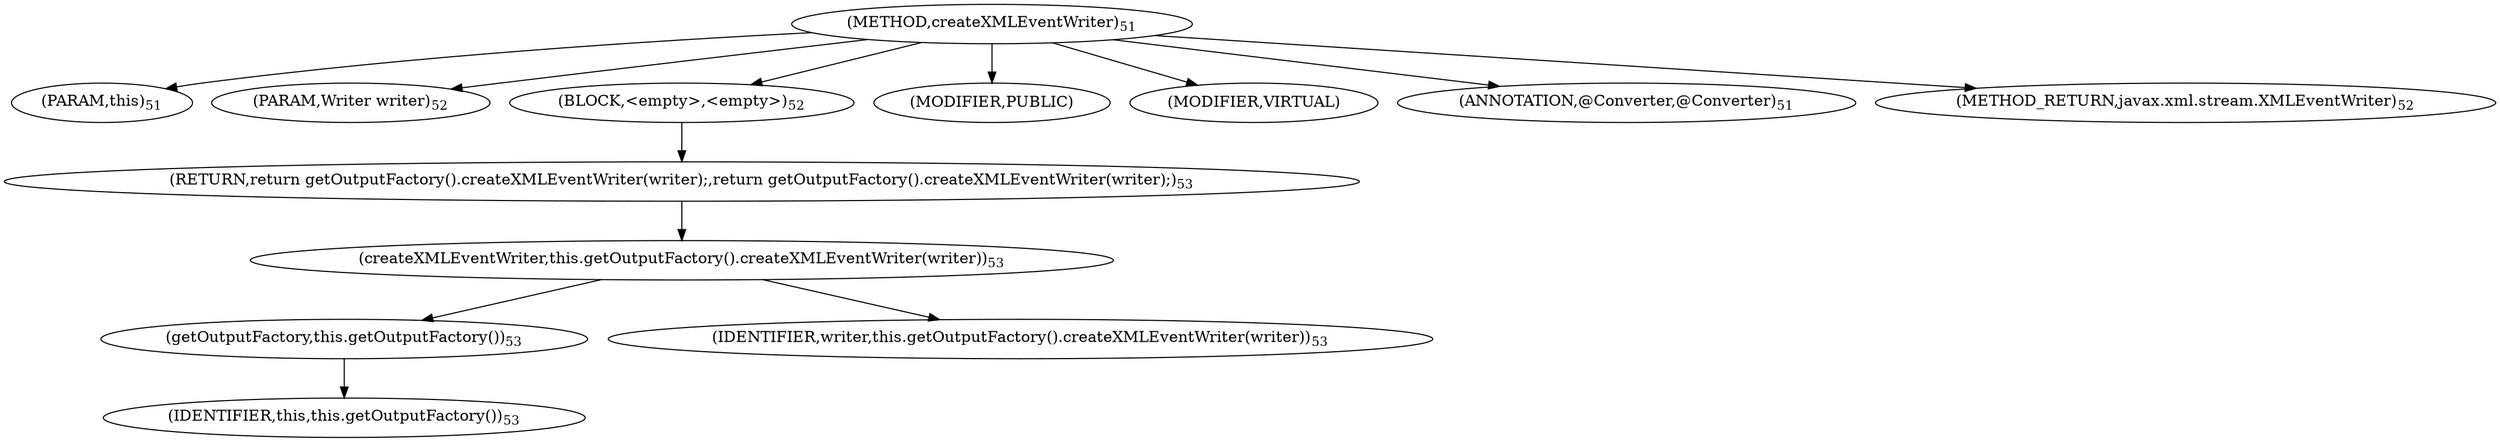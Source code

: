 digraph "createXMLEventWriter" {  
"80" [label = <(METHOD,createXMLEventWriter)<SUB>51</SUB>> ]
"6" [label = <(PARAM,this)<SUB>51</SUB>> ]
"81" [label = <(PARAM,Writer writer)<SUB>52</SUB>> ]
"82" [label = <(BLOCK,&lt;empty&gt;,&lt;empty&gt;)<SUB>52</SUB>> ]
"83" [label = <(RETURN,return getOutputFactory().createXMLEventWriter(writer);,return getOutputFactory().createXMLEventWriter(writer);)<SUB>53</SUB>> ]
"84" [label = <(createXMLEventWriter,this.getOutputFactory().createXMLEventWriter(writer))<SUB>53</SUB>> ]
"85" [label = <(getOutputFactory,this.getOutputFactory())<SUB>53</SUB>> ]
"5" [label = <(IDENTIFIER,this,this.getOutputFactory())<SUB>53</SUB>> ]
"86" [label = <(IDENTIFIER,writer,this.getOutputFactory().createXMLEventWriter(writer))<SUB>53</SUB>> ]
"87" [label = <(MODIFIER,PUBLIC)> ]
"88" [label = <(MODIFIER,VIRTUAL)> ]
"89" [label = <(ANNOTATION,@Converter,@Converter)<SUB>51</SUB>> ]
"90" [label = <(METHOD_RETURN,javax.xml.stream.XMLEventWriter)<SUB>52</SUB>> ]
  "80" -> "6" 
  "80" -> "81" 
  "80" -> "82" 
  "80" -> "87" 
  "80" -> "88" 
  "80" -> "89" 
  "80" -> "90" 
  "82" -> "83" 
  "83" -> "84" 
  "84" -> "85" 
  "84" -> "86" 
  "85" -> "5" 
}
